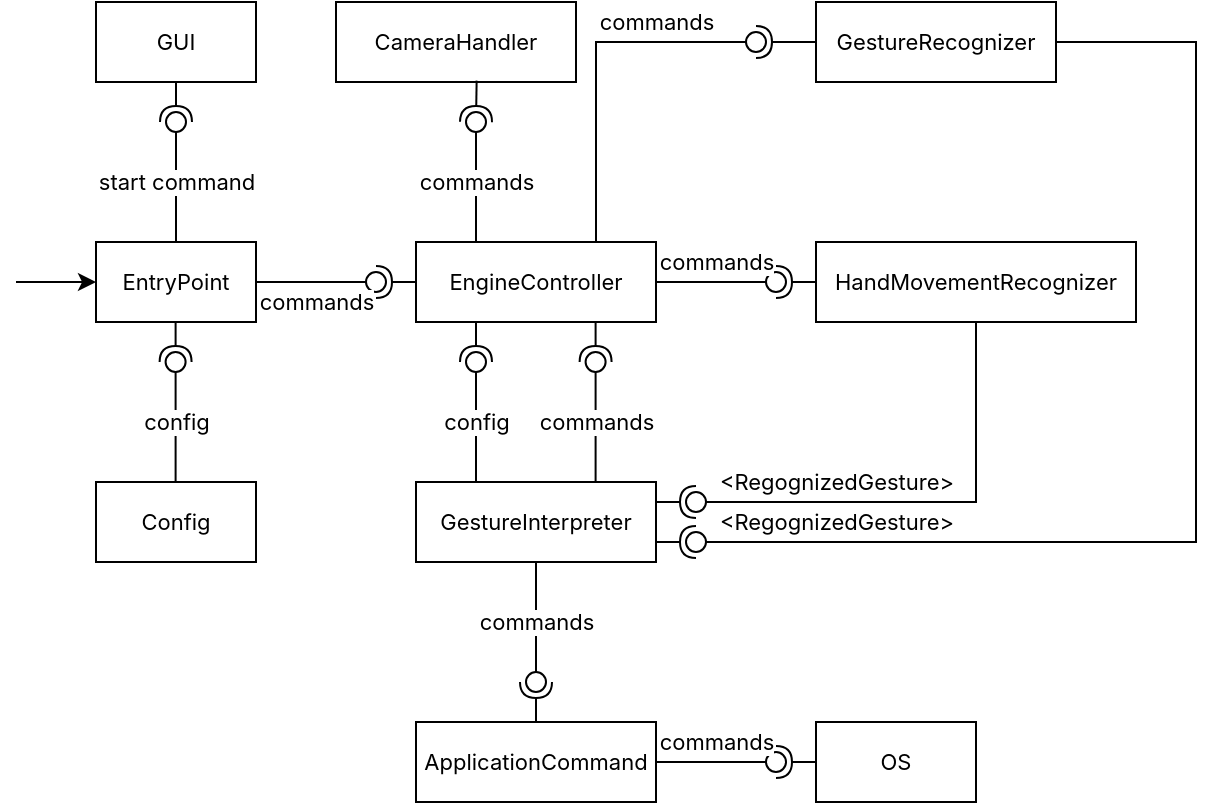 <mxfile version="24.4.3" type="device">
  <diagram name="Seite-1" id="FlxHqYpVM7WwrjAAbNVC">
    <mxGraphModel dx="989" dy="512" grid="1" gridSize="10" guides="1" tooltips="1" connect="1" arrows="1" fold="1" page="1" pageScale="1" pageWidth="827" pageHeight="1169" math="0" shadow="0">
      <root>
        <mxCell id="0" />
        <mxCell id="1" parent="0" />
        <mxCell id="mJIAhEb5I7Z3ak2i3lBF-1" value="&lt;div style=&quot;font-size: 11px;&quot;&gt;EntryPoint&lt;/div&gt;" style="rounded=0;whiteSpace=wrap;html=1;fontFamily=Inter;fontSource=https%3A%2F%2Ffonts.googleapis.com%2Fcss%3Ffamily%3DInter;fontSize=11;" vertex="1" parent="1">
          <mxGeometry x="80" y="160" width="80" height="40" as="geometry" />
        </mxCell>
        <mxCell id="mJIAhEb5I7Z3ak2i3lBF-2" value="" style="endArrow=classic;html=1;rounded=0;entryX=0;entryY=0.5;entryDx=0;entryDy=0;fontFamily=Inter;fontSource=https%3A%2F%2Ffonts.googleapis.com%2Fcss%3Ffamily%3DInter;fontSize=11;" edge="1" parent="1" target="mJIAhEb5I7Z3ak2i3lBF-1">
          <mxGeometry width="50" height="50" relative="1" as="geometry">
            <mxPoint x="40" y="180" as="sourcePoint" />
            <mxPoint x="80" y="179.76" as="targetPoint" />
          </mxGeometry>
        </mxCell>
        <mxCell id="mJIAhEb5I7Z3ak2i3lBF-3" value="&lt;div style=&quot;font-size: 11px;&quot;&gt;GUI&lt;/div&gt;" style="rounded=0;whiteSpace=wrap;html=1;fontFamily=Inter;fontSource=https%3A%2F%2Ffonts.googleapis.com%2Fcss%3Ffamily%3DInter;fontSize=11;" vertex="1" parent="1">
          <mxGeometry x="80" y="40" width="80" height="40" as="geometry" />
        </mxCell>
        <mxCell id="mJIAhEb5I7Z3ak2i3lBF-4" value="" style="rounded=0;orthogonalLoop=1;jettySize=auto;html=1;endArrow=halfCircle;endFill=0;endSize=6;strokeWidth=1;sketch=0;exitX=0.5;exitY=1;exitDx=0;exitDy=0;fontFamily=Inter;fontSource=https%3A%2F%2Ffonts.googleapis.com%2Fcss%3Ffamily%3DInter;fontSize=11;" edge="1" parent="1" source="mJIAhEb5I7Z3ak2i3lBF-3">
          <mxGeometry relative="1" as="geometry">
            <mxPoint x="250" y="155" as="sourcePoint" />
            <mxPoint x="120" y="100" as="targetPoint" />
          </mxGeometry>
        </mxCell>
        <mxCell id="mJIAhEb5I7Z3ak2i3lBF-5" value="start command" style="rounded=0;orthogonalLoop=1;jettySize=auto;html=1;endArrow=oval;endFill=0;sketch=0;sourcePerimeterSpacing=0;targetPerimeterSpacing=0;endSize=10;exitX=0.5;exitY=0;exitDx=0;exitDy=0;fontFamily=Inter;fontSource=https%3A%2F%2Ffonts.googleapis.com%2Fcss%3Ffamily%3DInter;fontSize=11;" edge="1" parent="1" source="mJIAhEb5I7Z3ak2i3lBF-1">
          <mxGeometry relative="1" as="geometry">
            <mxPoint x="210" y="155" as="sourcePoint" />
            <mxPoint x="120" y="100" as="targetPoint" />
            <Array as="points" />
            <mxPoint as="offset" />
          </mxGeometry>
        </mxCell>
        <mxCell id="mJIAhEb5I7Z3ak2i3lBF-6" value="" style="ellipse;whiteSpace=wrap;html=1;align=center;aspect=fixed;fillColor=none;strokeColor=none;resizable=0;perimeter=centerPerimeter;rotatable=0;allowArrows=0;points=[];outlineConnect=1;fontFamily=Inter;fontSource=https%3A%2F%2Ffonts.googleapis.com%2Fcss%3Ffamily%3DInter;fontSize=11;" vertex="1" parent="1">
          <mxGeometry x="225" y="150" width="10" height="10" as="geometry" />
        </mxCell>
        <mxCell id="mJIAhEb5I7Z3ak2i3lBF-7" value="&lt;div style=&quot;font-size: 11px;&quot;&gt;EngineController&lt;/div&gt;" style="rounded=0;whiteSpace=wrap;html=1;fontFamily=Inter;fontSource=https%3A%2F%2Ffonts.googleapis.com%2Fcss%3Ffamily%3DInter;fontSize=11;" vertex="1" parent="1">
          <mxGeometry x="240" y="160" width="120" height="40" as="geometry" />
        </mxCell>
        <mxCell id="mJIAhEb5I7Z3ak2i3lBF-8" value="" style="rounded=0;orthogonalLoop=1;jettySize=auto;html=1;endArrow=halfCircle;endFill=0;endSize=6;strokeWidth=1;sketch=0;exitX=0;exitY=0.5;exitDx=0;exitDy=0;fontFamily=Inter;fontSource=https%3A%2F%2Ffonts.googleapis.com%2Fcss%3Ffamily%3DInter;fontSize=11;" edge="1" parent="1" source="mJIAhEb5I7Z3ak2i3lBF-7">
          <mxGeometry relative="1" as="geometry">
            <mxPoint x="250" y="165" as="sourcePoint" />
            <mxPoint x="220" y="180" as="targetPoint" />
          </mxGeometry>
        </mxCell>
        <mxCell id="mJIAhEb5I7Z3ak2i3lBF-9" value="commands" style="rounded=0;orthogonalLoop=1;jettySize=auto;html=1;endArrow=oval;endFill=0;sketch=0;sourcePerimeterSpacing=0;targetPerimeterSpacing=0;endSize=10;exitX=1;exitY=0.5;exitDx=0;exitDy=0;fontFamily=Inter;fontSource=https%3A%2F%2Ffonts.googleapis.com%2Fcss%3Ffamily%3DInter;fontSize=11;" edge="1" parent="1" source="mJIAhEb5I7Z3ak2i3lBF-1">
          <mxGeometry y="-10" relative="1" as="geometry">
            <mxPoint x="210" y="165" as="sourcePoint" />
            <mxPoint x="220" y="180" as="targetPoint" />
            <mxPoint as="offset" />
          </mxGeometry>
        </mxCell>
        <mxCell id="mJIAhEb5I7Z3ak2i3lBF-10" value="" style="ellipse;whiteSpace=wrap;html=1;align=center;aspect=fixed;fillColor=none;strokeColor=none;resizable=0;perimeter=centerPerimeter;rotatable=0;allowArrows=0;points=[];outlineConnect=1;fontFamily=Inter;fontSource=https%3A%2F%2Ffonts.googleapis.com%2Fcss%3Ffamily%3DInter;fontSize=11;" vertex="1" parent="1">
          <mxGeometry x="225" y="160" width="10" height="10" as="geometry" />
        </mxCell>
        <mxCell id="mJIAhEb5I7Z3ak2i3lBF-11" value="CameraHandler" style="rounded=0;whiteSpace=wrap;html=1;fontFamily=Inter;fontSource=https%3A%2F%2Ffonts.googleapis.com%2Fcss%3Ffamily%3DInter;fontSize=11;" vertex="1" parent="1">
          <mxGeometry x="200" y="40" width="120" height="40" as="geometry" />
        </mxCell>
        <mxCell id="mJIAhEb5I7Z3ak2i3lBF-12" value="" style="rounded=0;orthogonalLoop=1;jettySize=auto;html=1;endArrow=halfCircle;endFill=0;endSize=6;strokeWidth=1;sketch=0;exitX=0.586;exitY=0.983;exitDx=0;exitDy=0;exitPerimeter=0;fontFamily=Inter;fontSource=https%3A%2F%2Ffonts.googleapis.com%2Fcss%3Ffamily%3DInter;fontSize=11;" edge="1" parent="1" source="mJIAhEb5I7Z3ak2i3lBF-11">
          <mxGeometry relative="1" as="geometry">
            <mxPoint x="310" y="165" as="sourcePoint" />
            <mxPoint x="270" y="100" as="targetPoint" />
          </mxGeometry>
        </mxCell>
        <mxCell id="mJIAhEb5I7Z3ak2i3lBF-13" value="commands" style="rounded=0;orthogonalLoop=1;jettySize=auto;html=1;endArrow=oval;endFill=0;sketch=0;sourcePerimeterSpacing=0;targetPerimeterSpacing=0;endSize=10;exitX=0.25;exitY=0;exitDx=0;exitDy=0;fontFamily=Inter;fontSource=https%3A%2F%2Ffonts.googleapis.com%2Fcss%3Ffamily%3DInter;fontSize=11;" edge="1" parent="1" source="mJIAhEb5I7Z3ak2i3lBF-7">
          <mxGeometry relative="1" as="geometry">
            <mxPoint x="310" y="165" as="sourcePoint" />
            <mxPoint x="270" y="100" as="targetPoint" />
          </mxGeometry>
        </mxCell>
        <mxCell id="mJIAhEb5I7Z3ak2i3lBF-14" value="" style="ellipse;whiteSpace=wrap;html=1;align=center;aspect=fixed;fillColor=none;strokeColor=none;resizable=0;perimeter=centerPerimeter;rotatable=0;allowArrows=0;points=[];outlineConnect=1;fontFamily=Inter;fontSource=https%3A%2F%2Ffonts.googleapis.com%2Fcss%3Ffamily%3DInter;fontSize=11;" vertex="1" parent="1">
          <mxGeometry x="325" y="160" width="10" height="10" as="geometry" />
        </mxCell>
        <mxCell id="mJIAhEb5I7Z3ak2i3lBF-15" value="" style="ellipse;whiteSpace=wrap;html=1;align=center;aspect=fixed;fillColor=none;strokeColor=none;resizable=0;perimeter=centerPerimeter;rotatable=0;allowArrows=0;points=[];outlineConnect=1;fontFamily=Inter;fontSource=https%3A%2F%2Ffonts.googleapis.com%2Fcss%3Ffamily%3DInter;fontSize=11;" vertex="1" parent="1">
          <mxGeometry x="335" y="170" width="10" height="10" as="geometry" />
        </mxCell>
        <mxCell id="mJIAhEb5I7Z3ak2i3lBF-16" value="HandMovementRecognizer" style="rounded=0;whiteSpace=wrap;html=1;fontFamily=Inter;fontSource=https%3A%2F%2Ffonts.googleapis.com%2Fcss%3Ffamily%3DInter;fontSize=11;" vertex="1" parent="1">
          <mxGeometry x="440" y="160" width="160" height="40" as="geometry" />
        </mxCell>
        <mxCell id="mJIAhEb5I7Z3ak2i3lBF-17" value="GestureRecognizer" style="rounded=0;whiteSpace=wrap;html=1;fontFamily=Inter;fontSource=https%3A%2F%2Ffonts.googleapis.com%2Fcss%3Ffamily%3DInter;fontSize=11;" vertex="1" parent="1">
          <mxGeometry x="440" y="40" width="120" height="40" as="geometry" />
        </mxCell>
        <mxCell id="mJIAhEb5I7Z3ak2i3lBF-18" value="" style="rounded=0;orthogonalLoop=1;jettySize=auto;html=1;endArrow=halfCircle;endFill=0;endSize=6;strokeWidth=1;sketch=0;exitX=0;exitY=0.5;exitDx=0;exitDy=0;fontFamily=Inter;fontSource=https%3A%2F%2Ffonts.googleapis.com%2Fcss%3Ffamily%3DInter;fontSize=11;" edge="1" parent="1" source="mJIAhEb5I7Z3ak2i3lBF-17">
          <mxGeometry relative="1" as="geometry">
            <mxPoint x="450" y="115" as="sourcePoint" />
            <mxPoint x="410" y="60" as="targetPoint" />
          </mxGeometry>
        </mxCell>
        <mxCell id="mJIAhEb5I7Z3ak2i3lBF-19" value="commands" style="rounded=0;orthogonalLoop=1;jettySize=auto;html=1;endArrow=oval;endFill=0;sketch=0;sourcePerimeterSpacing=0;targetPerimeterSpacing=0;endSize=10;exitX=0.75;exitY=0;exitDx=0;exitDy=0;fontFamily=Inter;fontSource=https%3A%2F%2Ffonts.googleapis.com%2Fcss%3Ffamily%3DInter;fontSize=11;" edge="1" parent="1" source="mJIAhEb5I7Z3ak2i3lBF-7">
          <mxGeometry x="0.444" y="10" relative="1" as="geometry">
            <mxPoint x="410" y="115" as="sourcePoint" />
            <mxPoint x="410" y="60" as="targetPoint" />
            <Array as="points">
              <mxPoint x="330" y="60" />
            </Array>
            <mxPoint as="offset" />
          </mxGeometry>
        </mxCell>
        <mxCell id="mJIAhEb5I7Z3ak2i3lBF-20" value="" style="ellipse;whiteSpace=wrap;html=1;align=center;aspect=fixed;fillColor=none;strokeColor=none;resizable=0;perimeter=centerPerimeter;rotatable=0;allowArrows=0;points=[];outlineConnect=1;fontFamily=Inter;fontSource=https%3A%2F%2Ffonts.googleapis.com%2Fcss%3Ffamily%3DInter;fontSize=11;" vertex="1" parent="1">
          <mxGeometry x="425" y="110" width="10" height="10" as="geometry" />
        </mxCell>
        <mxCell id="mJIAhEb5I7Z3ak2i3lBF-21" value="" style="rounded=0;orthogonalLoop=1;jettySize=auto;html=1;endArrow=halfCircle;endFill=0;endSize=6;strokeWidth=1;sketch=0;exitX=0;exitY=0.5;exitDx=0;exitDy=0;fontFamily=Inter;fontSource=https%3A%2F%2Ffonts.googleapis.com%2Fcss%3Ffamily%3DInter;fontSize=11;" edge="1" parent="1" source="mJIAhEb5I7Z3ak2i3lBF-16">
          <mxGeometry relative="1" as="geometry">
            <mxPoint x="450" y="155" as="sourcePoint" />
            <mxPoint x="420" y="180" as="targetPoint" />
          </mxGeometry>
        </mxCell>
        <mxCell id="mJIAhEb5I7Z3ak2i3lBF-22" value="commands" style="rounded=0;orthogonalLoop=1;jettySize=auto;html=1;endArrow=oval;endFill=0;sketch=0;sourcePerimeterSpacing=0;targetPerimeterSpacing=0;endSize=10;exitX=1;exitY=0.5;exitDx=0;exitDy=0;fontFamily=Inter;fontSource=https%3A%2F%2Ffonts.googleapis.com%2Fcss%3Ffamily%3DInter;fontSize=11;" edge="1" parent="1" source="mJIAhEb5I7Z3ak2i3lBF-7">
          <mxGeometry y="10" relative="1" as="geometry">
            <mxPoint x="410" y="155" as="sourcePoint" />
            <mxPoint x="420" y="180" as="targetPoint" />
            <mxPoint as="offset" />
          </mxGeometry>
        </mxCell>
        <mxCell id="mJIAhEb5I7Z3ak2i3lBF-23" value="" style="ellipse;whiteSpace=wrap;html=1;align=center;aspect=fixed;fillColor=none;strokeColor=none;resizable=0;perimeter=centerPerimeter;rotatable=0;allowArrows=0;points=[];outlineConnect=1;fontFamily=Inter;fontSource=https%3A%2F%2Ffonts.googleapis.com%2Fcss%3Ffamily%3DInter;fontSize=11;" vertex="1" parent="1">
          <mxGeometry x="425" y="150" width="10" height="10" as="geometry" />
        </mxCell>
        <mxCell id="mJIAhEb5I7Z3ak2i3lBF-24" value="GestureInterpreter" style="rounded=0;whiteSpace=wrap;html=1;fontFamily=Inter;fontSource=https%3A%2F%2Ffonts.googleapis.com%2Fcss%3Ffamily%3DInter;fontSize=11;" vertex="1" parent="1">
          <mxGeometry x="240" y="280" width="120" height="40" as="geometry" />
        </mxCell>
        <mxCell id="mJIAhEb5I7Z3ak2i3lBF-25" value="" style="rounded=0;orthogonalLoop=1;jettySize=auto;html=1;endArrow=halfCircle;endFill=0;endSize=6;strokeWidth=1;sketch=0;exitX=0.25;exitY=1;exitDx=0;exitDy=0;fontFamily=Inter;fontSource=https%3A%2F%2Ffonts.googleapis.com%2Fcss%3Ffamily%3DInter;fontSize=11;" edge="1" parent="1" source="mJIAhEb5I7Z3ak2i3lBF-7">
          <mxGeometry relative="1" as="geometry">
            <mxPoint x="330" y="255" as="sourcePoint" />
            <mxPoint x="270" y="220" as="targetPoint" />
          </mxGeometry>
        </mxCell>
        <mxCell id="mJIAhEb5I7Z3ak2i3lBF-26" value="config" style="rounded=0;orthogonalLoop=1;jettySize=auto;html=1;endArrow=oval;endFill=0;sketch=0;sourcePerimeterSpacing=0;targetPerimeterSpacing=0;endSize=10;exitX=0.25;exitY=0;exitDx=0;exitDy=0;fontFamily=Inter;fontSource=https%3A%2F%2Ffonts.googleapis.com%2Fcss%3Ffamily%3DInter;fontSize=11;" edge="1" parent="1" source="mJIAhEb5I7Z3ak2i3lBF-24">
          <mxGeometry relative="1" as="geometry">
            <mxPoint x="290" y="255" as="sourcePoint" />
            <mxPoint x="270" y="220" as="targetPoint" />
          </mxGeometry>
        </mxCell>
        <mxCell id="mJIAhEb5I7Z3ak2i3lBF-27" value="" style="ellipse;whiteSpace=wrap;html=1;align=center;aspect=fixed;fillColor=none;strokeColor=none;resizable=0;perimeter=centerPerimeter;rotatable=0;allowArrows=0;points=[];outlineConnect=1;fontFamily=Inter;fontSource=https%3A%2F%2Ffonts.googleapis.com%2Fcss%3Ffamily%3DInter;fontSize=11;" vertex="1" parent="1">
          <mxGeometry x="305" y="250" width="10" height="10" as="geometry" />
        </mxCell>
        <mxCell id="mJIAhEb5I7Z3ak2i3lBF-28" value="" style="rounded=0;orthogonalLoop=1;jettySize=auto;html=1;endArrow=halfCircle;endFill=0;endSize=6;strokeWidth=1;sketch=0;exitX=0.25;exitY=1;exitDx=0;exitDy=0;fontFamily=Inter;fontSource=https%3A%2F%2Ffonts.googleapis.com%2Fcss%3Ffamily%3DInter;fontSize=11;" edge="1" parent="1">
          <mxGeometry relative="1" as="geometry">
            <mxPoint x="329.8" y="200" as="sourcePoint" />
            <mxPoint x="329.8" y="220" as="targetPoint" />
          </mxGeometry>
        </mxCell>
        <mxCell id="mJIAhEb5I7Z3ak2i3lBF-29" value="commands" style="rounded=0;orthogonalLoop=1;jettySize=auto;html=1;endArrow=oval;endFill=0;sketch=0;sourcePerimeterSpacing=0;targetPerimeterSpacing=0;endSize=10;exitX=0.25;exitY=0;exitDx=0;exitDy=0;fontFamily=Inter;fontSource=https%3A%2F%2Ffonts.googleapis.com%2Fcss%3Ffamily%3DInter;fontSize=11;" edge="1" parent="1">
          <mxGeometry relative="1" as="geometry">
            <mxPoint x="329.8" y="280" as="sourcePoint" />
            <mxPoint x="329.8" y="220" as="targetPoint" />
          </mxGeometry>
        </mxCell>
        <mxCell id="mJIAhEb5I7Z3ak2i3lBF-30" value="Config" style="rounded=0;whiteSpace=wrap;html=1;fontFamily=Inter;fontSource=https%3A%2F%2Ffonts.googleapis.com%2Fcss%3Ffamily%3DInter;fontSize=11;" vertex="1" parent="1">
          <mxGeometry x="80" y="280" width="80" height="40" as="geometry" />
        </mxCell>
        <mxCell id="mJIAhEb5I7Z3ak2i3lBF-31" value="" style="rounded=0;orthogonalLoop=1;jettySize=auto;html=1;endArrow=halfCircle;endFill=0;endSize=6;strokeWidth=1;sketch=0;exitX=0.25;exitY=1;exitDx=0;exitDy=0;fontFamily=Inter;fontSource=https%3A%2F%2Ffonts.googleapis.com%2Fcss%3Ffamily%3DInter;fontSize=11;" edge="1" parent="1">
          <mxGeometry relative="1" as="geometry">
            <mxPoint x="119.8" y="200" as="sourcePoint" />
            <mxPoint x="119.8" y="220" as="targetPoint" />
          </mxGeometry>
        </mxCell>
        <mxCell id="mJIAhEb5I7Z3ak2i3lBF-32" value="config" style="rounded=0;orthogonalLoop=1;jettySize=auto;html=1;endArrow=oval;endFill=0;sketch=0;sourcePerimeterSpacing=0;targetPerimeterSpacing=0;endSize=10;exitX=0.25;exitY=0;exitDx=0;exitDy=0;fontFamily=Inter;fontSource=https%3A%2F%2Ffonts.googleapis.com%2Fcss%3Ffamily%3DInter;fontSize=11;" edge="1" parent="1">
          <mxGeometry relative="1" as="geometry">
            <mxPoint x="119.8" y="280" as="sourcePoint" />
            <mxPoint x="119.8" y="220" as="targetPoint" />
          </mxGeometry>
        </mxCell>
        <mxCell id="mJIAhEb5I7Z3ak2i3lBF-33" value="ApplicationCommand" style="rounded=0;whiteSpace=wrap;html=1;fontFamily=Inter;fontSource=https%3A%2F%2Ffonts.googleapis.com%2Fcss%3Ffamily%3DInter;fontSize=11;" vertex="1" parent="1">
          <mxGeometry x="240" y="400" width="120" height="40" as="geometry" />
        </mxCell>
        <mxCell id="mJIAhEb5I7Z3ak2i3lBF-36" value="" style="ellipse;whiteSpace=wrap;html=1;align=center;aspect=fixed;fillColor=none;strokeColor=none;resizable=0;perimeter=centerPerimeter;rotatable=0;allowArrows=0;points=[];outlineConnect=1;fontFamily=Inter;fontSource=https%3A%2F%2Ffonts.googleapis.com%2Fcss%3Ffamily%3DInter;fontSize=11;" vertex="1" parent="1">
          <mxGeometry x="435" y="230" width="10" height="10" as="geometry" />
        </mxCell>
        <mxCell id="mJIAhEb5I7Z3ak2i3lBF-39" value="" style="ellipse;whiteSpace=wrap;html=1;align=center;aspect=fixed;fillColor=none;strokeColor=none;resizable=0;perimeter=centerPerimeter;rotatable=0;allowArrows=0;points=[];outlineConnect=1;fontFamily=Inter;fontSource=https%3A%2F%2Ffonts.googleapis.com%2Fcss%3Ffamily%3DInter;fontSize=11;" vertex="1" parent="1">
          <mxGeometry x="435" y="230" width="10" height="10" as="geometry" />
        </mxCell>
        <mxCell id="mJIAhEb5I7Z3ak2i3lBF-40" value="" style="rounded=0;orthogonalLoop=1;jettySize=auto;html=1;endArrow=halfCircle;endFill=0;endSize=6;strokeWidth=1;sketch=0;exitX=1;exitY=0.25;exitDx=0;exitDy=0;fontFamily=Inter;fontSource=https%3A%2F%2Ffonts.googleapis.com%2Fcss%3Ffamily%3DInter;fontSize=11;" edge="1" parent="1" source="mJIAhEb5I7Z3ak2i3lBF-24">
          <mxGeometry relative="1" as="geometry">
            <mxPoint x="460" y="235" as="sourcePoint" />
            <mxPoint x="380" y="290" as="targetPoint" />
            <Array as="points" />
          </mxGeometry>
        </mxCell>
        <mxCell id="mJIAhEb5I7Z3ak2i3lBF-41" value="&amp;lt;RegognizedGesture&amp;gt;" style="rounded=0;orthogonalLoop=1;jettySize=auto;html=1;endArrow=oval;endFill=0;sketch=0;sourcePerimeterSpacing=0;targetPerimeterSpacing=0;endSize=10;exitX=0.5;exitY=1;exitDx=0;exitDy=0;fontFamily=Inter;fontSource=https%3A%2F%2Ffonts.googleapis.com%2Fcss%3Ffamily%3DInter;fontSize=11;" edge="1" parent="1" source="mJIAhEb5I7Z3ak2i3lBF-16">
          <mxGeometry x="0.391" y="-10" relative="1" as="geometry">
            <mxPoint x="420" y="235" as="sourcePoint" />
            <mxPoint x="380" y="290" as="targetPoint" />
            <Array as="points">
              <mxPoint x="520" y="290" />
            </Array>
            <mxPoint as="offset" />
          </mxGeometry>
        </mxCell>
        <mxCell id="mJIAhEb5I7Z3ak2i3lBF-42" value="" style="ellipse;whiteSpace=wrap;html=1;align=center;aspect=fixed;fillColor=none;strokeColor=none;resizable=0;perimeter=centerPerimeter;rotatable=0;allowArrows=0;points=[];outlineConnect=1;fontFamily=Inter;fontSource=https%3A%2F%2Ffonts.googleapis.com%2Fcss%3Ffamily%3DInter;fontSize=11;" vertex="1" parent="1">
          <mxGeometry x="435" y="230" width="10" height="10" as="geometry" />
        </mxCell>
        <mxCell id="mJIAhEb5I7Z3ak2i3lBF-43" value="" style="rounded=0;orthogonalLoop=1;jettySize=auto;html=1;endArrow=halfCircle;endFill=0;endSize=6;strokeWidth=1;sketch=0;exitX=1;exitY=0.75;exitDx=0;exitDy=0;fontFamily=Inter;fontSource=https%3A%2F%2Ffonts.googleapis.com%2Fcss%3Ffamily%3DInter;fontSize=11;" edge="1" parent="1" source="mJIAhEb5I7Z3ak2i3lBF-24">
          <mxGeometry relative="1" as="geometry">
            <mxPoint x="460" y="235" as="sourcePoint" />
            <mxPoint x="380" y="310" as="targetPoint" />
          </mxGeometry>
        </mxCell>
        <mxCell id="mJIAhEb5I7Z3ak2i3lBF-44" value="&amp;lt;RegognizedGesture&amp;gt;" style="rounded=0;orthogonalLoop=1;jettySize=auto;html=1;endArrow=oval;endFill=0;sketch=0;sourcePerimeterSpacing=0;targetPerimeterSpacing=0;endSize=10;exitX=1;exitY=0.5;exitDx=0;exitDy=0;fontFamily=Inter;fontSource=https%3A%2F%2Ffonts.googleapis.com%2Fcss%3Ffamily%3DInter;fontSize=11;" edge="1" parent="1" source="mJIAhEb5I7Z3ak2i3lBF-17">
          <mxGeometry x="0.754" y="-10" relative="1" as="geometry">
            <mxPoint x="420" y="235" as="sourcePoint" />
            <mxPoint x="380" y="310" as="targetPoint" />
            <Array as="points">
              <mxPoint x="630" y="60" />
              <mxPoint x="630" y="310" />
            </Array>
            <mxPoint as="offset" />
          </mxGeometry>
        </mxCell>
        <mxCell id="mJIAhEb5I7Z3ak2i3lBF-45" value="" style="ellipse;whiteSpace=wrap;html=1;align=center;aspect=fixed;fillColor=none;strokeColor=none;resizable=0;perimeter=centerPerimeter;rotatable=0;allowArrows=0;points=[];outlineConnect=1;fontFamily=Inter;fontSource=https%3A%2F%2Ffonts.googleapis.com%2Fcss%3Ffamily%3DInter;fontSize=11;" vertex="1" parent="1">
          <mxGeometry x="435" y="230" width="10" height="10" as="geometry" />
        </mxCell>
        <mxCell id="mJIAhEb5I7Z3ak2i3lBF-46" value="" style="rounded=0;orthogonalLoop=1;jettySize=auto;html=1;endArrow=halfCircle;endFill=0;endSize=6;strokeWidth=1;sketch=0;exitX=0.5;exitY=0;exitDx=0;exitDy=0;fontFamily=Inter;fontSource=https%3A%2F%2Ffonts.googleapis.com%2Fcss%3Ffamily%3DInter;fontSize=11;" edge="1" parent="1" source="mJIAhEb5I7Z3ak2i3lBF-33">
          <mxGeometry relative="1" as="geometry">
            <mxPoint x="440" y="305" as="sourcePoint" />
            <mxPoint x="300" y="380" as="targetPoint" />
          </mxGeometry>
        </mxCell>
        <mxCell id="mJIAhEb5I7Z3ak2i3lBF-47" value="commands" style="rounded=0;orthogonalLoop=1;jettySize=auto;html=1;endArrow=oval;endFill=0;sketch=0;sourcePerimeterSpacing=0;targetPerimeterSpacing=0;endSize=10;exitX=0.5;exitY=1;exitDx=0;exitDy=0;fontFamily=Inter;fontSource=https%3A%2F%2Ffonts.googleapis.com%2Fcss%3Ffamily%3DInter;fontSize=11;" edge="1" parent="1" source="mJIAhEb5I7Z3ak2i3lBF-24">
          <mxGeometry relative="1" as="geometry">
            <mxPoint x="400" y="305" as="sourcePoint" />
            <mxPoint x="300" y="380" as="targetPoint" />
          </mxGeometry>
        </mxCell>
        <mxCell id="mJIAhEb5I7Z3ak2i3lBF-48" value="" style="ellipse;whiteSpace=wrap;html=1;align=center;aspect=fixed;fillColor=none;strokeColor=none;resizable=0;perimeter=centerPerimeter;rotatable=0;allowArrows=0;points=[];outlineConnect=1;fontFamily=Inter;fontSource=https%3A%2F%2Ffonts.googleapis.com%2Fcss%3Ffamily%3DInter;fontSize=11;" vertex="1" parent="1">
          <mxGeometry x="415" y="300" width="10" height="10" as="geometry" />
        </mxCell>
        <mxCell id="mJIAhEb5I7Z3ak2i3lBF-49" value="OS" style="rounded=0;whiteSpace=wrap;html=1;fontFamily=Inter;fontSource=https%3A%2F%2Ffonts.googleapis.com%2Fcss%3Ffamily%3DInter;fontSize=11;" vertex="1" parent="1">
          <mxGeometry x="440" y="400" width="80" height="40" as="geometry" />
        </mxCell>
        <mxCell id="mJIAhEb5I7Z3ak2i3lBF-50" value="" style="rounded=0;orthogonalLoop=1;jettySize=auto;html=1;endArrow=halfCircle;endFill=0;endSize=6;strokeWidth=1;sketch=0;exitX=0;exitY=0.5;exitDx=0;exitDy=0;fontFamily=Inter;fontSource=https%3A%2F%2Ffonts.googleapis.com%2Fcss%3Ffamily%3DInter;fontSize=11;" edge="1" parent="1" source="mJIAhEb5I7Z3ak2i3lBF-49">
          <mxGeometry relative="1" as="geometry">
            <mxPoint x="440" y="325" as="sourcePoint" />
            <mxPoint x="420" y="420" as="targetPoint" />
          </mxGeometry>
        </mxCell>
        <mxCell id="mJIAhEb5I7Z3ak2i3lBF-51" value="commands" style="rounded=0;orthogonalLoop=1;jettySize=auto;html=1;endArrow=oval;endFill=0;sketch=0;sourcePerimeterSpacing=0;targetPerimeterSpacing=0;endSize=10;exitX=1;exitY=0.5;exitDx=0;exitDy=0;fontFamily=Inter;fontSource=https%3A%2F%2Ffonts.googleapis.com%2Fcss%3Ffamily%3DInter;fontSize=11;" edge="1" parent="1" source="mJIAhEb5I7Z3ak2i3lBF-33">
          <mxGeometry y="10" relative="1" as="geometry">
            <mxPoint x="400" y="325" as="sourcePoint" />
            <mxPoint x="420" y="420" as="targetPoint" />
            <mxPoint as="offset" />
          </mxGeometry>
        </mxCell>
        <mxCell id="mJIAhEb5I7Z3ak2i3lBF-52" value="" style="ellipse;whiteSpace=wrap;html=1;align=center;aspect=fixed;fillColor=none;strokeColor=none;resizable=0;perimeter=centerPerimeter;rotatable=0;allowArrows=0;points=[];outlineConnect=1;fontFamily=Inter;fontSource=https%3A%2F%2Ffonts.googleapis.com%2Fcss%3Ffamily%3DInter;fontSize=11;" vertex="1" parent="1">
          <mxGeometry x="415" y="320" width="10" height="10" as="geometry" />
        </mxCell>
      </root>
    </mxGraphModel>
  </diagram>
</mxfile>

